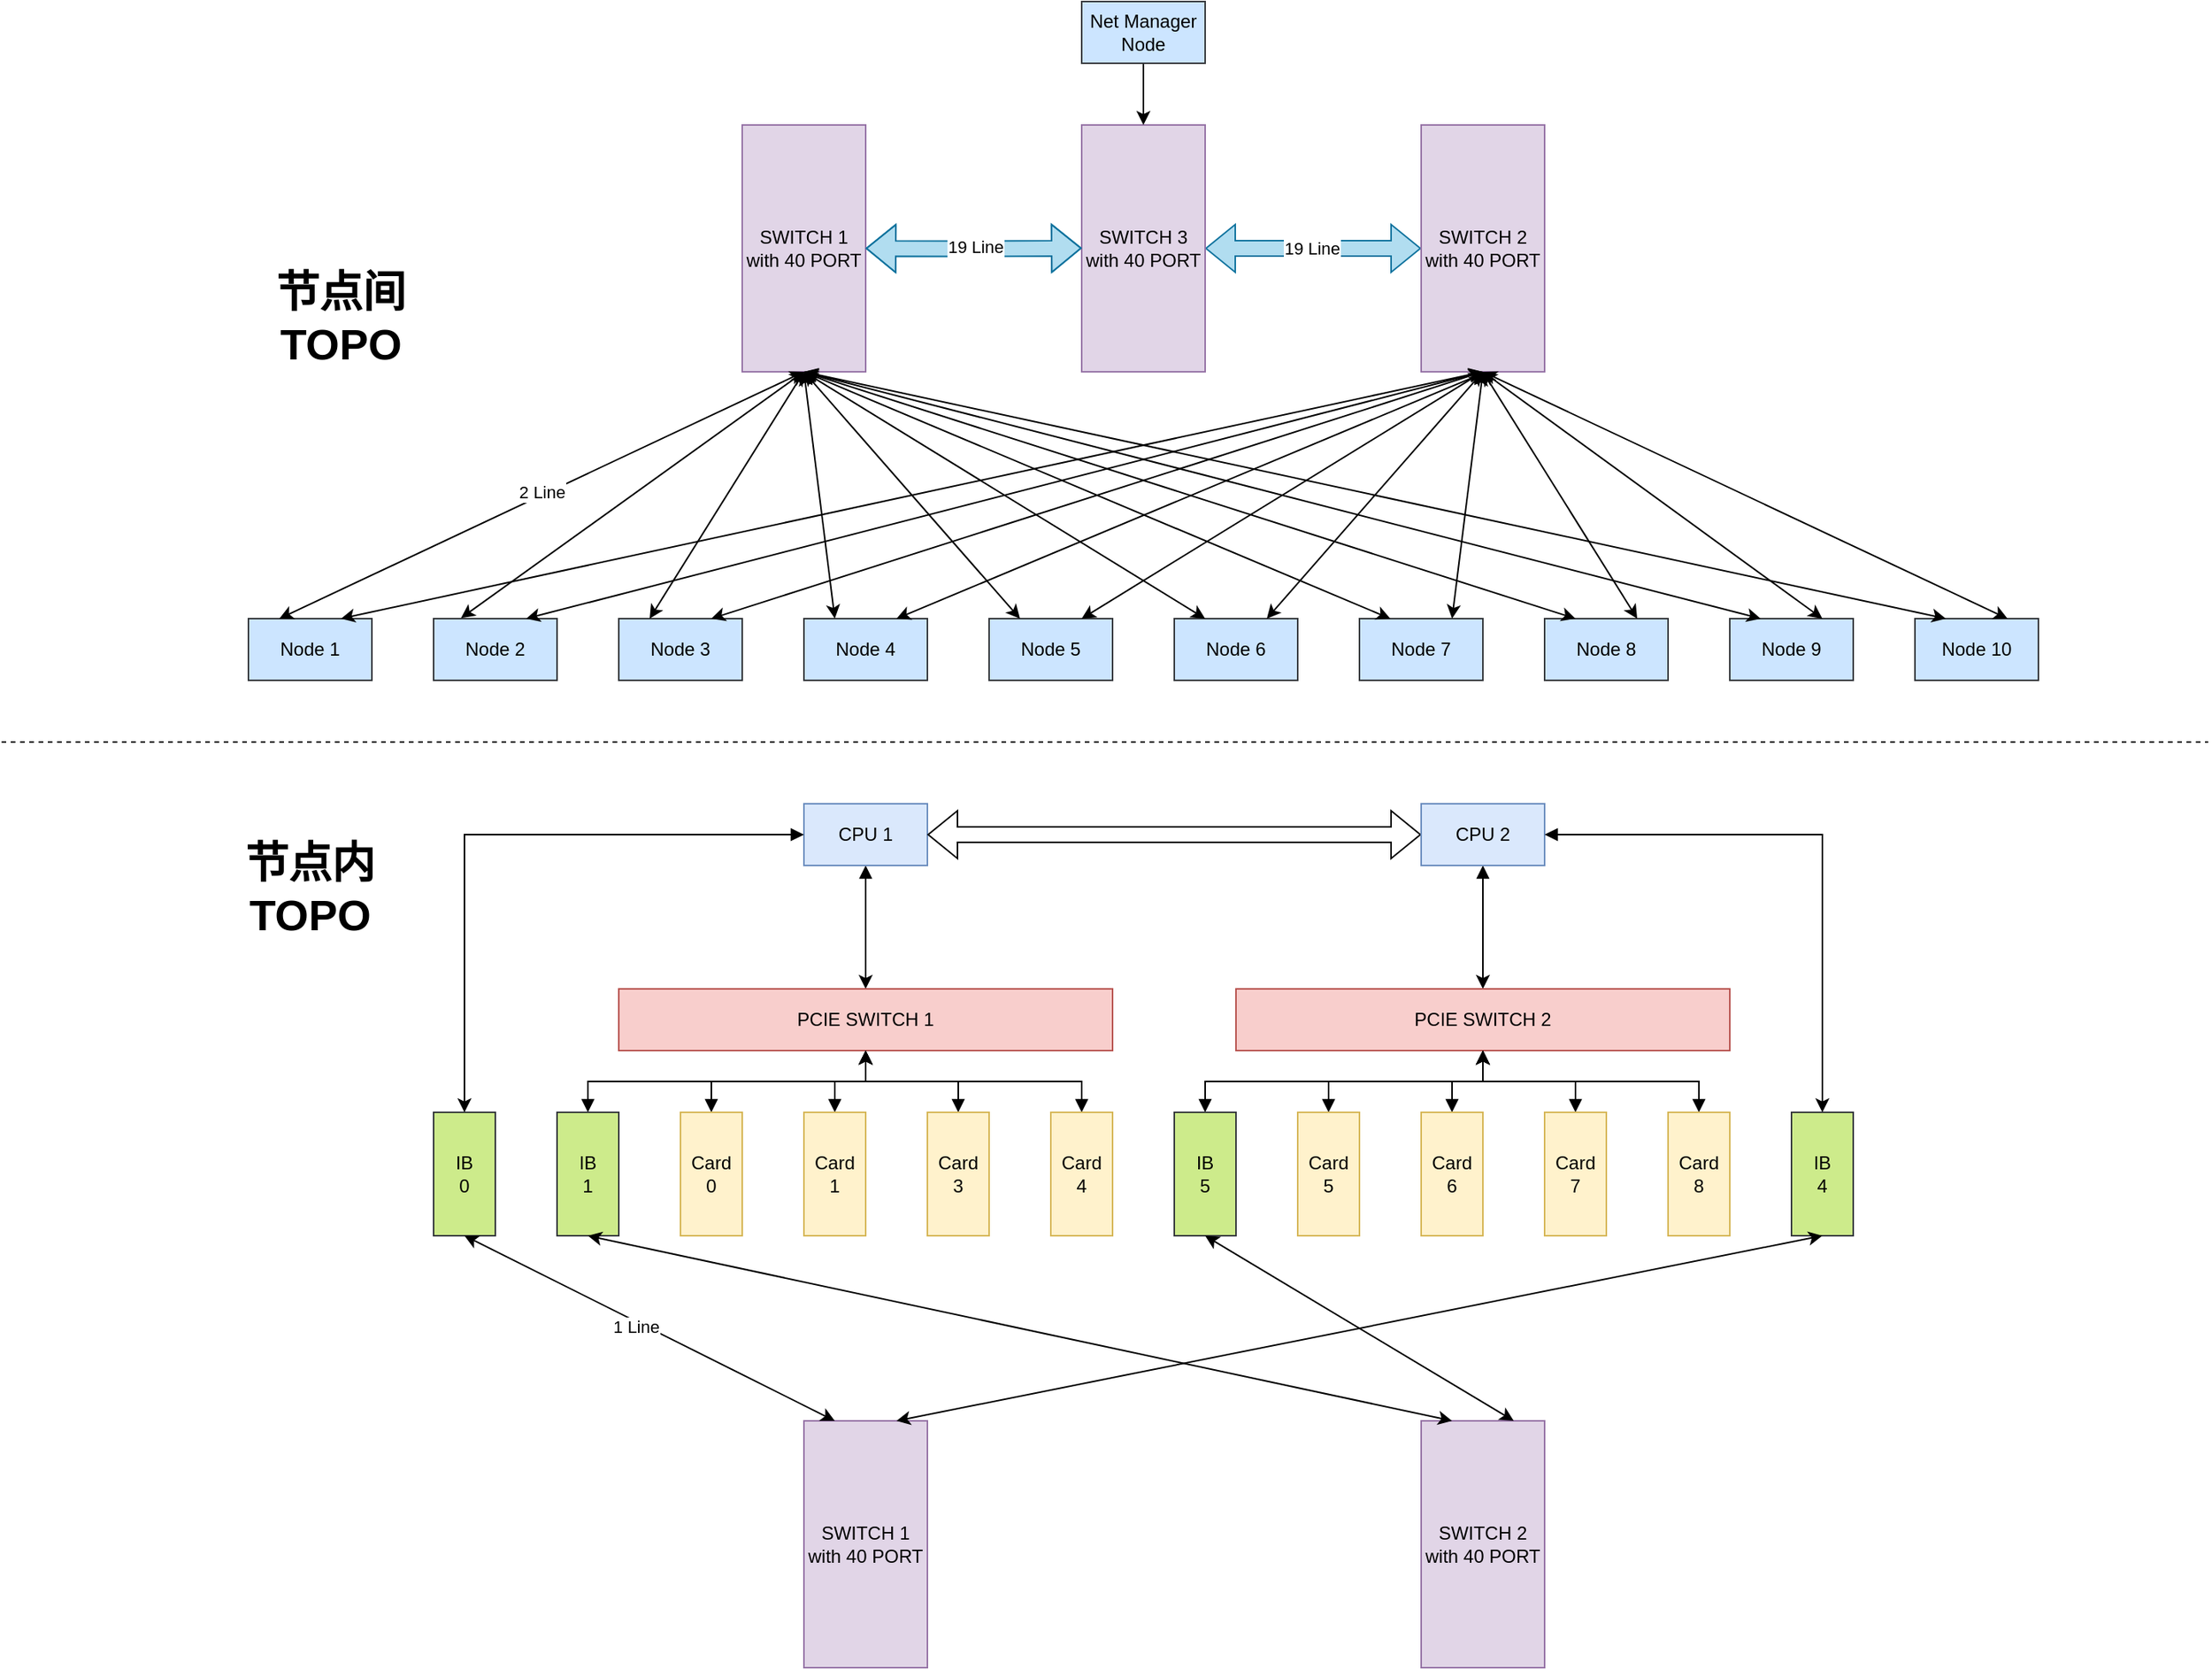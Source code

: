 <mxfile version="21.6.9" type="github">
  <diagram name="Page-1" id="We7jntTk1xdtihZDSqFv">
    <mxGraphModel dx="2924" dy="1150" grid="1" gridSize="10" guides="1" tooltips="1" connect="1" arrows="1" fold="1" page="1" pageScale="1" pageWidth="850" pageHeight="1100" math="0" shadow="0">
      <root>
        <mxCell id="0" />
        <mxCell id="1" parent="0" />
        <mxCell id="6E5yPgTEB-q1T4PbuA31-1" value="SWITCH 1&lt;br&gt;with 40 PORT" style="rounded=0;whiteSpace=wrap;html=1;fillColor=#e1d5e7;strokeColor=#9673a6;" parent="1" vertex="1">
          <mxGeometry x="120" y="80" width="80" height="160" as="geometry" />
        </mxCell>
        <mxCell id="6E5yPgTEB-q1T4PbuA31-34" value="" style="edgeStyle=orthogonalEdgeStyle;rounded=0;orthogonalLoop=1;jettySize=auto;html=1;shape=flexArrow;startArrow=block;fillColor=#b1ddf0;strokeColor=#10739e;" parent="1" source="6E5yPgTEB-q1T4PbuA31-2" target="6E5yPgTEB-q1T4PbuA31-32" edge="1">
          <mxGeometry relative="1" as="geometry" />
        </mxCell>
        <mxCell id="6E5yPgTEB-q1T4PbuA31-38" value="19 Line" style="edgeLabel;html=1;align=center;verticalAlign=middle;resizable=0;points=[];" parent="6E5yPgTEB-q1T4PbuA31-34" vertex="1" connectable="0">
          <mxGeometry x="0.02" relative="1" as="geometry">
            <mxPoint as="offset" />
          </mxGeometry>
        </mxCell>
        <mxCell id="6E5yPgTEB-q1T4PbuA31-2" value="SWITCH 2&lt;br&gt;with 40 PORT" style="rounded=0;whiteSpace=wrap;html=1;fillColor=#e1d5e7;strokeColor=#9673a6;" parent="1" vertex="1">
          <mxGeometry x="560" y="80" width="80" height="160" as="geometry" />
        </mxCell>
        <mxCell id="6E5yPgTEB-q1T4PbuA31-3" value="Node 3" style="rounded=0;whiteSpace=wrap;html=1;fillColor=#cce5ff;strokeColor=#36393d;" parent="1" vertex="1">
          <mxGeometry x="40" y="400" width="80" height="40" as="geometry" />
        </mxCell>
        <mxCell id="6E5yPgTEB-q1T4PbuA31-4" value="Node 4" style="rounded=0;whiteSpace=wrap;html=1;fillColor=#cce5ff;strokeColor=#36393d;" parent="1" vertex="1">
          <mxGeometry x="160" y="400" width="80" height="40" as="geometry" />
        </mxCell>
        <mxCell id="6E5yPgTEB-q1T4PbuA31-5" value="Node 5" style="rounded=0;whiteSpace=wrap;html=1;fillColor=#cce5ff;strokeColor=#36393d;" parent="1" vertex="1">
          <mxGeometry x="280" y="400" width="80" height="40" as="geometry" />
        </mxCell>
        <mxCell id="6E5yPgTEB-q1T4PbuA31-6" value="Node 6" style="rounded=0;whiteSpace=wrap;html=1;fillColor=#cce5ff;strokeColor=#36393d;" parent="1" vertex="1">
          <mxGeometry x="400" y="400" width="80" height="40" as="geometry" />
        </mxCell>
        <mxCell id="6E5yPgTEB-q1T4PbuA31-7" value="Node 8" style="rounded=0;whiteSpace=wrap;html=1;fillColor=#cce5ff;strokeColor=#36393d;" parent="1" vertex="1">
          <mxGeometry x="640" y="400" width="80" height="40" as="geometry" />
        </mxCell>
        <mxCell id="6E5yPgTEB-q1T4PbuA31-8" value="Node 7" style="rounded=0;whiteSpace=wrap;html=1;fillColor=#cce5ff;strokeColor=#36393d;" parent="1" vertex="1">
          <mxGeometry x="520" y="400" width="80" height="40" as="geometry" />
        </mxCell>
        <mxCell id="6E5yPgTEB-q1T4PbuA31-9" value="Node 2" style="rounded=0;whiteSpace=wrap;html=1;fillColor=#cce5ff;strokeColor=#36393d;" parent="1" vertex="1">
          <mxGeometry x="-80" y="400" width="80" height="40" as="geometry" />
        </mxCell>
        <mxCell id="6E5yPgTEB-q1T4PbuA31-10" value="Node 1" style="rounded=0;whiteSpace=wrap;html=1;fillColor=#cce5ff;strokeColor=#36393d;" parent="1" vertex="1">
          <mxGeometry x="-200" y="400" width="80" height="40" as="geometry" />
        </mxCell>
        <mxCell id="6E5yPgTEB-q1T4PbuA31-11" value="Node 9" style="rounded=0;whiteSpace=wrap;html=1;fillColor=#cce5ff;strokeColor=#36393d;" parent="1" vertex="1">
          <mxGeometry x="760" y="400" width="80" height="40" as="geometry" />
        </mxCell>
        <mxCell id="6E5yPgTEB-q1T4PbuA31-12" value="Node 10" style="rounded=0;whiteSpace=wrap;html=1;fillColor=#cce5ff;strokeColor=#36393d;" parent="1" vertex="1">
          <mxGeometry x="880" y="400" width="80" height="40" as="geometry" />
        </mxCell>
        <mxCell id="6E5yPgTEB-q1T4PbuA31-13" value="" style="endArrow=classic;startArrow=classic;html=1;rounded=0;exitX=0.25;exitY=0;exitDx=0;exitDy=0;entryX=0.5;entryY=1;entryDx=0;entryDy=0;" parent="1" source="6E5yPgTEB-q1T4PbuA31-10" target="6E5yPgTEB-q1T4PbuA31-1" edge="1">
          <mxGeometry width="50" height="50" relative="1" as="geometry">
            <mxPoint x="180" y="340" as="sourcePoint" />
            <mxPoint x="230" y="290" as="targetPoint" />
          </mxGeometry>
        </mxCell>
        <mxCell id="6E5yPgTEB-q1T4PbuA31-99" value="2 Line" style="edgeLabel;html=1;align=center;verticalAlign=middle;resizable=0;points=[];" parent="6E5yPgTEB-q1T4PbuA31-13" vertex="1" connectable="0">
          <mxGeometry x="0.002" y="2" relative="1" as="geometry">
            <mxPoint as="offset" />
          </mxGeometry>
        </mxCell>
        <mxCell id="6E5yPgTEB-q1T4PbuA31-14" value="" style="endArrow=classic;startArrow=classic;html=1;rounded=0;entryX=0.5;entryY=1;entryDx=0;entryDy=0;exitX=0.75;exitY=0;exitDx=0;exitDy=0;" parent="1" source="6E5yPgTEB-q1T4PbuA31-10" target="6E5yPgTEB-q1T4PbuA31-2" edge="1">
          <mxGeometry width="50" height="50" relative="1" as="geometry">
            <mxPoint x="-110" y="390" as="sourcePoint" />
            <mxPoint x="230" y="290" as="targetPoint" />
          </mxGeometry>
        </mxCell>
        <mxCell id="6E5yPgTEB-q1T4PbuA31-15" value="" style="endArrow=classic;startArrow=classic;html=1;rounded=0;exitX=0.222;exitY=-0.008;exitDx=0;exitDy=0;entryX=0.5;entryY=1;entryDx=0;entryDy=0;exitPerimeter=0;" parent="1" source="6E5yPgTEB-q1T4PbuA31-9" target="6E5yPgTEB-q1T4PbuA31-1" edge="1">
          <mxGeometry width="50" height="50" relative="1" as="geometry">
            <mxPoint x="-170" y="410" as="sourcePoint" />
            <mxPoint x="230" y="290" as="targetPoint" />
          </mxGeometry>
        </mxCell>
        <mxCell id="6E5yPgTEB-q1T4PbuA31-17" value="" style="endArrow=classic;startArrow=classic;html=1;rounded=0;exitX=0.75;exitY=0;exitDx=0;exitDy=0;entryX=0.5;entryY=1;entryDx=0;entryDy=0;" parent="1" source="6E5yPgTEB-q1T4PbuA31-9" target="6E5yPgTEB-q1T4PbuA31-2" edge="1">
          <mxGeometry width="50" height="50" relative="1" as="geometry">
            <mxPoint x="-52" y="410" as="sourcePoint" />
            <mxPoint x="230" y="290" as="targetPoint" />
          </mxGeometry>
        </mxCell>
        <mxCell id="6E5yPgTEB-q1T4PbuA31-18" value="" style="endArrow=classic;startArrow=classic;html=1;rounded=0;exitX=0.25;exitY=0;exitDx=0;exitDy=0;entryX=0.5;entryY=1;entryDx=0;entryDy=0;" parent="1" source="6E5yPgTEB-q1T4PbuA31-3" target="6E5yPgTEB-q1T4PbuA31-1" edge="1">
          <mxGeometry width="50" height="50" relative="1" as="geometry">
            <mxPoint x="-52" y="410" as="sourcePoint" />
            <mxPoint x="230" y="290" as="targetPoint" />
          </mxGeometry>
        </mxCell>
        <mxCell id="6E5yPgTEB-q1T4PbuA31-19" value="" style="endArrow=classic;startArrow=classic;html=1;rounded=0;exitX=0.75;exitY=0;exitDx=0;exitDy=0;entryX=0.5;entryY=1;entryDx=0;entryDy=0;" parent="1" source="6E5yPgTEB-q1T4PbuA31-3" target="6E5yPgTEB-q1T4PbuA31-2" edge="1">
          <mxGeometry width="50" height="50" relative="1" as="geometry">
            <mxPoint x="70" y="410" as="sourcePoint" />
            <mxPoint x="230" y="290" as="targetPoint" />
          </mxGeometry>
        </mxCell>
        <mxCell id="6E5yPgTEB-q1T4PbuA31-20" value="" style="endArrow=classic;startArrow=classic;html=1;rounded=0;exitX=0.25;exitY=0;exitDx=0;exitDy=0;entryX=0.5;entryY=1;entryDx=0;entryDy=0;" parent="1" source="6E5yPgTEB-q1T4PbuA31-4" target="6E5yPgTEB-q1T4PbuA31-1" edge="1">
          <mxGeometry width="50" height="50" relative="1" as="geometry">
            <mxPoint x="110" y="410" as="sourcePoint" />
            <mxPoint x="550" y="290" as="targetPoint" />
          </mxGeometry>
        </mxCell>
        <mxCell id="6E5yPgTEB-q1T4PbuA31-21" value="" style="endArrow=classic;startArrow=classic;html=1;rounded=0;exitX=0.75;exitY=0;exitDx=0;exitDy=0;entryX=0.52;entryY=1.002;entryDx=0;entryDy=0;entryPerimeter=0;" parent="1" source="6E5yPgTEB-q1T4PbuA31-4" target="6E5yPgTEB-q1T4PbuA31-2" edge="1">
          <mxGeometry width="50" height="50" relative="1" as="geometry">
            <mxPoint x="190" y="410" as="sourcePoint" />
            <mxPoint x="230" y="290" as="targetPoint" />
          </mxGeometry>
        </mxCell>
        <mxCell id="6E5yPgTEB-q1T4PbuA31-22" value="" style="endArrow=classic;startArrow=classic;html=1;rounded=0;exitX=0.25;exitY=0;exitDx=0;exitDy=0;entryX=0.5;entryY=1;entryDx=0;entryDy=0;" parent="1" source="6E5yPgTEB-q1T4PbuA31-5" target="6E5yPgTEB-q1T4PbuA31-1" edge="1">
          <mxGeometry width="50" height="50" relative="1" as="geometry">
            <mxPoint x="230" y="410" as="sourcePoint" />
            <mxPoint x="230" y="290" as="targetPoint" />
          </mxGeometry>
        </mxCell>
        <mxCell id="6E5yPgTEB-q1T4PbuA31-23" value="" style="endArrow=classic;startArrow=classic;html=1;rounded=0;exitX=0.75;exitY=0;exitDx=0;exitDy=0;entryX=0.5;entryY=1;entryDx=0;entryDy=0;" parent="1" source="6E5yPgTEB-q1T4PbuA31-5" target="6E5yPgTEB-q1T4PbuA31-2" edge="1">
          <mxGeometry width="50" height="50" relative="1" as="geometry">
            <mxPoint x="310" y="410" as="sourcePoint" />
            <mxPoint x="230" y="290" as="targetPoint" />
          </mxGeometry>
        </mxCell>
        <mxCell id="6E5yPgTEB-q1T4PbuA31-24" value="" style="endArrow=classic;startArrow=classic;html=1;rounded=0;exitX=0.75;exitY=0;exitDx=0;exitDy=0;entryX=0.5;entryY=1;entryDx=0;entryDy=0;" parent="1" source="6E5yPgTEB-q1T4PbuA31-6" target="6E5yPgTEB-q1T4PbuA31-2" edge="1">
          <mxGeometry width="50" height="50" relative="1" as="geometry">
            <mxPoint x="350" y="410" as="sourcePoint" />
            <mxPoint x="550" y="290" as="targetPoint" />
          </mxGeometry>
        </mxCell>
        <mxCell id="6E5yPgTEB-q1T4PbuA31-25" value="" style="endArrow=classic;startArrow=classic;html=1;rounded=0;exitX=0.25;exitY=0;exitDx=0;exitDy=0;entryX=0.5;entryY=1;entryDx=0;entryDy=0;" parent="1" source="6E5yPgTEB-q1T4PbuA31-6" target="6E5yPgTEB-q1T4PbuA31-1" edge="1">
          <mxGeometry width="50" height="50" relative="1" as="geometry">
            <mxPoint x="472" y="409" as="sourcePoint" />
            <mxPoint x="550" y="290" as="targetPoint" />
          </mxGeometry>
        </mxCell>
        <mxCell id="6E5yPgTEB-q1T4PbuA31-26" value="" style="endArrow=classic;startArrow=classic;html=1;rounded=0;exitX=0.75;exitY=0;exitDx=0;exitDy=0;entryX=0.5;entryY=1;entryDx=0;entryDy=0;" parent="1" source="6E5yPgTEB-q1T4PbuA31-8" target="6E5yPgTEB-q1T4PbuA31-2" edge="1">
          <mxGeometry width="50" height="50" relative="1" as="geometry">
            <mxPoint x="470" y="410" as="sourcePoint" />
            <mxPoint x="550" y="290" as="targetPoint" />
          </mxGeometry>
        </mxCell>
        <mxCell id="6E5yPgTEB-q1T4PbuA31-27" value="" style="endArrow=classic;startArrow=classic;html=1;rounded=0;exitX=0.75;exitY=0;exitDx=0;exitDy=0;entryX=0.5;entryY=1;entryDx=0;entryDy=0;" parent="1" source="6E5yPgTEB-q1T4PbuA31-7" target="6E5yPgTEB-q1T4PbuA31-2" edge="1">
          <mxGeometry width="50" height="50" relative="1" as="geometry">
            <mxPoint x="590" y="410" as="sourcePoint" />
            <mxPoint x="550" y="290" as="targetPoint" />
          </mxGeometry>
        </mxCell>
        <mxCell id="6E5yPgTEB-q1T4PbuA31-28" value="" style="endArrow=classic;startArrow=classic;html=1;rounded=0;exitX=0.25;exitY=0;exitDx=0;exitDy=0;entryX=0.5;entryY=1;entryDx=0;entryDy=0;" parent="1" source="6E5yPgTEB-q1T4PbuA31-8" target="6E5yPgTEB-q1T4PbuA31-1" edge="1">
          <mxGeometry width="50" height="50" relative="1" as="geometry">
            <mxPoint x="710" y="410" as="sourcePoint" />
            <mxPoint x="550" y="290" as="targetPoint" />
          </mxGeometry>
        </mxCell>
        <mxCell id="6E5yPgTEB-q1T4PbuA31-29" value="" style="endArrow=classic;startArrow=classic;html=1;rounded=0;exitX=0.25;exitY=0;exitDx=0;exitDy=0;entryX=0.5;entryY=1;entryDx=0;entryDy=0;" parent="1" source="6E5yPgTEB-q1T4PbuA31-11" target="6E5yPgTEB-q1T4PbuA31-1" edge="1">
          <mxGeometry width="50" height="50" relative="1" as="geometry">
            <mxPoint x="550" y="410" as="sourcePoint" />
            <mxPoint x="230" y="290" as="targetPoint" />
          </mxGeometry>
        </mxCell>
        <mxCell id="6E5yPgTEB-q1T4PbuA31-30" value="" style="endArrow=classic;startArrow=classic;html=1;rounded=0;exitX=0.25;exitY=0;exitDx=0;exitDy=0;entryX=0.5;entryY=1;entryDx=0;entryDy=0;" parent="1" source="6E5yPgTEB-q1T4PbuA31-7" target="6E5yPgTEB-q1T4PbuA31-1" edge="1">
          <mxGeometry width="50" height="50" relative="1" as="geometry">
            <mxPoint x="790" y="410" as="sourcePoint" />
            <mxPoint x="230" y="290" as="targetPoint" />
          </mxGeometry>
        </mxCell>
        <mxCell id="6E5yPgTEB-q1T4PbuA31-31" value="" style="endArrow=classic;startArrow=classic;html=1;rounded=0;exitX=0.75;exitY=0;exitDx=0;exitDy=0;entryX=0.5;entryY=1;entryDx=0;entryDy=0;" parent="1" source="6E5yPgTEB-q1T4PbuA31-11" target="6E5yPgTEB-q1T4PbuA31-2" edge="1">
          <mxGeometry width="50" height="50" relative="1" as="geometry">
            <mxPoint x="670" y="410" as="sourcePoint" />
            <mxPoint x="230" y="290" as="targetPoint" />
          </mxGeometry>
        </mxCell>
        <mxCell id="6E5yPgTEB-q1T4PbuA31-32" value="SWITCH 3&lt;br&gt;with 40 PORT" style="rounded=0;whiteSpace=wrap;html=1;fillColor=#e1d5e7;strokeColor=#9673a6;" parent="1" vertex="1">
          <mxGeometry x="340" y="80" width="80" height="160" as="geometry" />
        </mxCell>
        <mxCell id="6E5yPgTEB-q1T4PbuA31-36" value="" style="edgeStyle=orthogonalEdgeStyle;rounded=0;orthogonalLoop=1;jettySize=auto;html=1;shape=flexArrow;startArrow=block;entryX=1;entryY=0.5;entryDx=0;entryDy=0;fillColor=#b1ddf0;strokeColor=#10739e;" parent="1" target="6E5yPgTEB-q1T4PbuA31-1" edge="1">
          <mxGeometry relative="1" as="geometry">
            <mxPoint x="340" y="159.82" as="sourcePoint" />
            <mxPoint x="260" y="159.82" as="targetPoint" />
          </mxGeometry>
        </mxCell>
        <mxCell id="6E5yPgTEB-q1T4PbuA31-37" value="19 Line" style="edgeLabel;html=1;align=center;verticalAlign=middle;resizable=0;points=[];" parent="6E5yPgTEB-q1T4PbuA31-36" vertex="1" connectable="0">
          <mxGeometry x="-0.006" y="-2" relative="1" as="geometry">
            <mxPoint as="offset" />
          </mxGeometry>
        </mxCell>
        <mxCell id="6E5yPgTEB-q1T4PbuA31-39" value="" style="endArrow=classic;startArrow=classic;html=1;rounded=0;exitX=0.75;exitY=0;exitDx=0;exitDy=0;entryX=0.5;entryY=1;entryDx=0;entryDy=0;" parent="1" source="6E5yPgTEB-q1T4PbuA31-12" target="6E5yPgTEB-q1T4PbuA31-2" edge="1">
          <mxGeometry width="50" height="50" relative="1" as="geometry">
            <mxPoint x="830" y="410" as="sourcePoint" />
            <mxPoint x="610" y="250" as="targetPoint" />
          </mxGeometry>
        </mxCell>
        <mxCell id="6E5yPgTEB-q1T4PbuA31-40" value="" style="endArrow=classic;startArrow=classic;html=1;rounded=0;exitX=0.25;exitY=0;exitDx=0;exitDy=0;entryX=0.5;entryY=1;entryDx=0;entryDy=0;" parent="1" source="6E5yPgTEB-q1T4PbuA31-12" target="6E5yPgTEB-q1T4PbuA31-1" edge="1">
          <mxGeometry width="50" height="50" relative="1" as="geometry">
            <mxPoint x="950" y="410" as="sourcePoint" />
            <mxPoint x="610" y="250" as="targetPoint" />
          </mxGeometry>
        </mxCell>
        <mxCell id="6E5yPgTEB-q1T4PbuA31-46" value="" style="edgeStyle=orthogonalEdgeStyle;rounded=0;orthogonalLoop=1;jettySize=auto;html=1;startArrow=block;startFill=1;" parent="1" source="6E5yPgTEB-q1T4PbuA31-41" target="6E5yPgTEB-q1T4PbuA31-44" edge="1">
          <mxGeometry relative="1" as="geometry" />
        </mxCell>
        <mxCell id="6E5yPgTEB-q1T4PbuA31-41" value="CPU 1" style="rounded=0;whiteSpace=wrap;html=1;fillColor=#dae8fc;strokeColor=#6c8ebf;" parent="1" vertex="1">
          <mxGeometry x="160" y="520" width="80" height="40" as="geometry" />
        </mxCell>
        <mxCell id="6E5yPgTEB-q1T4PbuA31-43" value="" style="edgeStyle=orthogonalEdgeStyle;rounded=0;orthogonalLoop=1;jettySize=auto;html=1;shape=flexArrow;endArrow=block;startArrow=block;" parent="1" source="6E5yPgTEB-q1T4PbuA31-42" target="6E5yPgTEB-q1T4PbuA31-41" edge="1">
          <mxGeometry relative="1" as="geometry" />
        </mxCell>
        <mxCell id="6E5yPgTEB-q1T4PbuA31-47" value="" style="edgeStyle=orthogonalEdgeStyle;rounded=0;orthogonalLoop=1;jettySize=auto;html=1;startArrow=block;startFill=1;" parent="1" source="6E5yPgTEB-q1T4PbuA31-42" target="6E5yPgTEB-q1T4PbuA31-45" edge="1">
          <mxGeometry relative="1" as="geometry" />
        </mxCell>
        <mxCell id="6E5yPgTEB-q1T4PbuA31-42" value="CPU 2" style="rounded=0;whiteSpace=wrap;html=1;fillColor=#dae8fc;strokeColor=#6c8ebf;" parent="1" vertex="1">
          <mxGeometry x="560" y="520" width="80" height="40" as="geometry" />
        </mxCell>
        <mxCell id="6E5yPgTEB-q1T4PbuA31-44" value="PCIE SWITCH 1" style="rounded=0;whiteSpace=wrap;html=1;fillColor=#f8cecc;strokeColor=#b85450;" parent="1" vertex="1">
          <mxGeometry x="40" y="640" width="320" height="40" as="geometry" />
        </mxCell>
        <mxCell id="6E5yPgTEB-q1T4PbuA31-45" value="PCIE SWITCH 2" style="rounded=0;whiteSpace=wrap;html=1;fillColor=#f8cecc;strokeColor=#b85450;" parent="1" vertex="1">
          <mxGeometry x="440" y="640" width="320" height="40" as="geometry" />
        </mxCell>
        <mxCell id="6E5yPgTEB-q1T4PbuA31-53" value="" style="edgeStyle=orthogonalEdgeStyle;rounded=0;orthogonalLoop=1;jettySize=auto;html=1;startArrow=block;startFill=1;" parent="1" source="6E5yPgTEB-q1T4PbuA31-48" target="6E5yPgTEB-q1T4PbuA31-44" edge="1">
          <mxGeometry relative="1" as="geometry" />
        </mxCell>
        <mxCell id="6E5yPgTEB-q1T4PbuA31-48" value="Card&lt;br&gt;0" style="rounded=0;whiteSpace=wrap;html=1;fillColor=#fff2cc;strokeColor=#d6b656;" parent="1" vertex="1">
          <mxGeometry x="80" y="720" width="40" height="80" as="geometry" />
        </mxCell>
        <mxCell id="6E5yPgTEB-q1T4PbuA31-54" value="" style="edgeStyle=orthogonalEdgeStyle;rounded=0;orthogonalLoop=1;jettySize=auto;html=1;startArrow=block;startFill=1;" parent="1" source="6E5yPgTEB-q1T4PbuA31-49" target="6E5yPgTEB-q1T4PbuA31-44" edge="1">
          <mxGeometry relative="1" as="geometry" />
        </mxCell>
        <mxCell id="6E5yPgTEB-q1T4PbuA31-49" value="Card&lt;br style=&quot;border-color: var(--border-color);&quot;&gt;1" style="rounded=0;whiteSpace=wrap;html=1;fillColor=#fff2cc;strokeColor=#d6b656;" parent="1" vertex="1">
          <mxGeometry x="160" y="720" width="40" height="80" as="geometry" />
        </mxCell>
        <mxCell id="6E5yPgTEB-q1T4PbuA31-55" value="" style="edgeStyle=orthogonalEdgeStyle;rounded=0;orthogonalLoop=1;jettySize=auto;html=1;startArrow=block;startFill=1;" parent="1" source="6E5yPgTEB-q1T4PbuA31-50" target="6E5yPgTEB-q1T4PbuA31-44" edge="1">
          <mxGeometry relative="1" as="geometry" />
        </mxCell>
        <mxCell id="6E5yPgTEB-q1T4PbuA31-50" value="Card&lt;br style=&quot;border-color: var(--border-color);&quot;&gt;3" style="rounded=0;whiteSpace=wrap;html=1;fillColor=#fff2cc;strokeColor=#d6b656;" parent="1" vertex="1">
          <mxGeometry x="240" y="720" width="40" height="80" as="geometry" />
        </mxCell>
        <mxCell id="6E5yPgTEB-q1T4PbuA31-56" value="" style="edgeStyle=orthogonalEdgeStyle;rounded=0;orthogonalLoop=1;jettySize=auto;html=1;startArrow=block;startFill=1;" parent="1" source="6E5yPgTEB-q1T4PbuA31-51" target="6E5yPgTEB-q1T4PbuA31-44" edge="1">
          <mxGeometry relative="1" as="geometry" />
        </mxCell>
        <mxCell id="6E5yPgTEB-q1T4PbuA31-51" value="Card&lt;br style=&quot;border-color: var(--border-color);&quot;&gt;4" style="rounded=0;whiteSpace=wrap;html=1;fillColor=#fff2cc;strokeColor=#d6b656;" parent="1" vertex="1">
          <mxGeometry x="320" y="720" width="40" height="80" as="geometry" />
        </mxCell>
        <mxCell id="6E5yPgTEB-q1T4PbuA31-85" value="" style="edgeStyle=orthogonalEdgeStyle;rounded=0;orthogonalLoop=1;jettySize=auto;html=1;startArrow=block;startFill=1;" parent="1" source="6E5yPgTEB-q1T4PbuA31-52" target="6E5yPgTEB-q1T4PbuA31-44" edge="1">
          <mxGeometry relative="1" as="geometry" />
        </mxCell>
        <mxCell id="6E5yPgTEB-q1T4PbuA31-52" value="IB&lt;br&gt;1" style="rounded=0;whiteSpace=wrap;html=1;fillColor=#cdeb8b;strokeColor=#36393d;" parent="1" vertex="1">
          <mxGeometry y="720" width="40" height="80" as="geometry" />
        </mxCell>
        <mxCell id="6E5yPgTEB-q1T4PbuA31-81" value="" style="edgeStyle=orthogonalEdgeStyle;rounded=0;orthogonalLoop=1;jettySize=auto;html=1;startArrow=block;startFill=1;" parent="1" source="6E5yPgTEB-q1T4PbuA31-75" target="6E5yPgTEB-q1T4PbuA31-45" edge="1">
          <mxGeometry relative="1" as="geometry" />
        </mxCell>
        <mxCell id="6E5yPgTEB-q1T4PbuA31-75" value="Card&lt;br style=&quot;border-color: var(--border-color);&quot;&gt;5" style="rounded=0;whiteSpace=wrap;html=1;fillColor=#fff2cc;strokeColor=#d6b656;" parent="1" vertex="1">
          <mxGeometry x="480" y="720" width="40" height="80" as="geometry" />
        </mxCell>
        <mxCell id="6E5yPgTEB-q1T4PbuA31-82" value="" style="edgeStyle=orthogonalEdgeStyle;rounded=0;orthogonalLoop=1;jettySize=auto;html=1;startArrow=block;startFill=1;" parent="1" source="6E5yPgTEB-q1T4PbuA31-76" target="6E5yPgTEB-q1T4PbuA31-45" edge="1">
          <mxGeometry relative="1" as="geometry" />
        </mxCell>
        <mxCell id="6E5yPgTEB-q1T4PbuA31-76" value="Card&lt;br style=&quot;border-color: var(--border-color);&quot;&gt;6" style="rounded=0;whiteSpace=wrap;html=1;fillColor=#fff2cc;strokeColor=#d6b656;" parent="1" vertex="1">
          <mxGeometry x="560" y="720" width="40" height="80" as="geometry" />
        </mxCell>
        <mxCell id="6E5yPgTEB-q1T4PbuA31-83" value="" style="edgeStyle=orthogonalEdgeStyle;rounded=0;orthogonalLoop=1;jettySize=auto;html=1;startArrow=block;startFill=1;" parent="1" source="6E5yPgTEB-q1T4PbuA31-77" target="6E5yPgTEB-q1T4PbuA31-45" edge="1">
          <mxGeometry relative="1" as="geometry" />
        </mxCell>
        <mxCell id="6E5yPgTEB-q1T4PbuA31-77" value="Card&lt;br style=&quot;border-color: var(--border-color);&quot;&gt;7" style="rounded=0;whiteSpace=wrap;html=1;fillColor=#fff2cc;strokeColor=#d6b656;" parent="1" vertex="1">
          <mxGeometry x="640" y="720" width="40" height="80" as="geometry" />
        </mxCell>
        <mxCell id="6E5yPgTEB-q1T4PbuA31-84" value="" style="edgeStyle=orthogonalEdgeStyle;rounded=0;orthogonalLoop=1;jettySize=auto;html=1;startArrow=block;startFill=1;" parent="1" source="6E5yPgTEB-q1T4PbuA31-78" target="6E5yPgTEB-q1T4PbuA31-45" edge="1">
          <mxGeometry relative="1" as="geometry" />
        </mxCell>
        <mxCell id="6E5yPgTEB-q1T4PbuA31-78" value="Card&lt;br style=&quot;border-color: var(--border-color);&quot;&gt;8" style="rounded=0;whiteSpace=wrap;html=1;fillColor=#fff2cc;strokeColor=#d6b656;" parent="1" vertex="1">
          <mxGeometry x="720" y="720" width="40" height="80" as="geometry" />
        </mxCell>
        <mxCell id="6E5yPgTEB-q1T4PbuA31-80" value="" style="edgeStyle=orthogonalEdgeStyle;rounded=0;orthogonalLoop=1;jettySize=auto;html=1;startArrow=block;startFill=1;" parent="1" source="6E5yPgTEB-q1T4PbuA31-79" target="6E5yPgTEB-q1T4PbuA31-45" edge="1">
          <mxGeometry relative="1" as="geometry" />
        </mxCell>
        <mxCell id="6E5yPgTEB-q1T4PbuA31-79" value="IB&lt;br&gt;5" style="rounded=0;whiteSpace=wrap;html=1;fillColor=#cdeb8b;strokeColor=#36393d;" parent="1" vertex="1">
          <mxGeometry x="400" y="720" width="40" height="80" as="geometry" />
        </mxCell>
        <mxCell id="6E5yPgTEB-q1T4PbuA31-86" value="IB&lt;br&gt;0" style="rounded=0;whiteSpace=wrap;html=1;fillColor=#cdeb8b;strokeColor=#36393d;" parent="1" vertex="1">
          <mxGeometry x="-80" y="720" width="40" height="80" as="geometry" />
        </mxCell>
        <mxCell id="6E5yPgTEB-q1T4PbuA31-87" value="" style="edgeStyle=orthogonalEdgeStyle;rounded=0;orthogonalLoop=1;jettySize=auto;html=1;exitX=0;exitY=0.5;exitDx=0;exitDy=0;entryX=0.5;entryY=0;entryDx=0;entryDy=0;startArrow=block;startFill=1;" parent="1" source="6E5yPgTEB-q1T4PbuA31-41" target="6E5yPgTEB-q1T4PbuA31-86" edge="1">
          <mxGeometry relative="1" as="geometry">
            <mxPoint x="210" y="570" as="sourcePoint" />
            <mxPoint x="210" y="650" as="targetPoint" />
          </mxGeometry>
        </mxCell>
        <mxCell id="6E5yPgTEB-q1T4PbuA31-90" value="IB&lt;br&gt;4" style="rounded=0;whiteSpace=wrap;html=1;fillColor=#cdeb8b;strokeColor=#36393d;" parent="1" vertex="1">
          <mxGeometry x="800" y="720" width="40" height="80" as="geometry" />
        </mxCell>
        <mxCell id="6E5yPgTEB-q1T4PbuA31-91" value="" style="edgeStyle=orthogonalEdgeStyle;rounded=0;orthogonalLoop=1;jettySize=auto;html=1;exitX=1;exitY=0.5;exitDx=0;exitDy=0;entryX=0.5;entryY=0;entryDx=0;entryDy=0;startArrow=block;startFill=1;" parent="1" source="6E5yPgTEB-q1T4PbuA31-42" target="6E5yPgTEB-q1T4PbuA31-90" edge="1">
          <mxGeometry relative="1" as="geometry">
            <mxPoint x="1000" y="540" as="sourcePoint" />
            <mxPoint x="1050" y="650" as="targetPoint" />
          </mxGeometry>
        </mxCell>
        <mxCell id="6E5yPgTEB-q1T4PbuA31-92" value="SWITCH 1&lt;br&gt;with 40 PORT" style="rounded=0;whiteSpace=wrap;html=1;fillColor=#e1d5e7;strokeColor=#9673a6;" parent="1" vertex="1">
          <mxGeometry x="160" y="920" width="80" height="160" as="geometry" />
        </mxCell>
        <mxCell id="6E5yPgTEB-q1T4PbuA31-93" value="SWITCH 2&lt;br&gt;with 40 PORT" style="rounded=0;whiteSpace=wrap;html=1;fillColor=#e1d5e7;strokeColor=#9673a6;" parent="1" vertex="1">
          <mxGeometry x="560" y="920" width="80" height="160" as="geometry" />
        </mxCell>
        <mxCell id="6E5yPgTEB-q1T4PbuA31-94" value="" style="endArrow=classic;startArrow=classic;html=1;rounded=0;exitX=0.5;exitY=1;exitDx=0;exitDy=0;entryX=0.25;entryY=0;entryDx=0;entryDy=0;" parent="1" source="6E5yPgTEB-q1T4PbuA31-86" target="6E5yPgTEB-q1T4PbuA31-92" edge="1">
          <mxGeometry width="50" height="50" relative="1" as="geometry">
            <mxPoint x="-40" y="860" as="sourcePoint" />
            <mxPoint x="182" y="700" as="targetPoint" />
          </mxGeometry>
        </mxCell>
        <mxCell id="6E5yPgTEB-q1T4PbuA31-100" value="1 Line" style="edgeLabel;html=1;align=center;verticalAlign=middle;resizable=0;points=[];" parent="6E5yPgTEB-q1T4PbuA31-94" vertex="1" connectable="0">
          <mxGeometry x="-0.067" y="-3" relative="1" as="geometry">
            <mxPoint as="offset" />
          </mxGeometry>
        </mxCell>
        <mxCell id="6E5yPgTEB-q1T4PbuA31-95" value="" style="endArrow=classic;startArrow=classic;html=1;rounded=0;exitX=0.5;exitY=1;exitDx=0;exitDy=0;entryX=0.75;entryY=0;entryDx=0;entryDy=0;" parent="1" source="6E5yPgTEB-q1T4PbuA31-90" target="6E5yPgTEB-q1T4PbuA31-92" edge="1">
          <mxGeometry width="50" height="50" relative="1" as="geometry">
            <mxPoint x="-50" y="810" as="sourcePoint" />
            <mxPoint x="230" y="930" as="targetPoint" />
          </mxGeometry>
        </mxCell>
        <mxCell id="6E5yPgTEB-q1T4PbuA31-96" value="" style="endArrow=classic;startArrow=classic;html=1;rounded=0;exitX=0.5;exitY=1;exitDx=0;exitDy=0;entryX=0.25;entryY=0;entryDx=0;entryDy=0;" parent="1" source="6E5yPgTEB-q1T4PbuA31-52" target="6E5yPgTEB-q1T4PbuA31-93" edge="1">
          <mxGeometry width="50" height="50" relative="1" as="geometry">
            <mxPoint x="-50" y="810" as="sourcePoint" />
            <mxPoint x="230" y="930" as="targetPoint" />
          </mxGeometry>
        </mxCell>
        <mxCell id="6E5yPgTEB-q1T4PbuA31-97" value="" style="endArrow=classic;startArrow=classic;html=1;rounded=0;exitX=0.5;exitY=1;exitDx=0;exitDy=0;entryX=0.75;entryY=0;entryDx=0;entryDy=0;" parent="1" source="6E5yPgTEB-q1T4PbuA31-79" target="6E5yPgTEB-q1T4PbuA31-93" edge="1">
          <mxGeometry width="50" height="50" relative="1" as="geometry">
            <mxPoint x="30" y="810" as="sourcePoint" />
            <mxPoint x="470" y="930" as="targetPoint" />
          </mxGeometry>
        </mxCell>
        <mxCell id="6E5yPgTEB-q1T4PbuA31-98" value="" style="endArrow=none;dashed=1;html=1;rounded=0;" parent="1" edge="1">
          <mxGeometry width="50" height="50" relative="1" as="geometry">
            <mxPoint x="-360" y="480" as="sourcePoint" />
            <mxPoint x="1070" y="480" as="targetPoint" />
          </mxGeometry>
        </mxCell>
        <mxCell id="6E5yPgTEB-q1T4PbuA31-102" value="" style="edgeStyle=orthogonalEdgeStyle;rounded=0;orthogonalLoop=1;jettySize=auto;html=1;" parent="1" source="6E5yPgTEB-q1T4PbuA31-101" target="6E5yPgTEB-q1T4PbuA31-32" edge="1">
          <mxGeometry relative="1" as="geometry" />
        </mxCell>
        <mxCell id="6E5yPgTEB-q1T4PbuA31-101" value="Net Manager&lt;br&gt;Node" style="rounded=0;whiteSpace=wrap;html=1;fillColor=#cce5ff;strokeColor=#36393d;" parent="1" vertex="1">
          <mxGeometry x="340" width="80" height="40" as="geometry" />
        </mxCell>
        <mxCell id="siIDXs2Unqg4Ty6wmdi5-1" value="&lt;font style=&quot;font-size: 28px;&quot;&gt;&lt;b&gt;节点间TOPO&lt;/b&gt;&lt;/font&gt;" style="text;html=1;strokeColor=none;fillColor=none;align=center;verticalAlign=middle;whiteSpace=wrap;rounded=0;" vertex="1" parent="1">
          <mxGeometry x="-210" y="190" width="140" height="30" as="geometry" />
        </mxCell>
        <mxCell id="siIDXs2Unqg4Ty6wmdi5-2" value="&lt;font style=&quot;font-size: 28px;&quot;&gt;&lt;b&gt;节点内&lt;br&gt;TOPO&lt;/b&gt;&lt;/font&gt;" style="text;html=1;strokeColor=none;fillColor=none;align=center;verticalAlign=middle;whiteSpace=wrap;rounded=0;" vertex="1" parent="1">
          <mxGeometry x="-230" y="560" width="140" height="30" as="geometry" />
        </mxCell>
      </root>
    </mxGraphModel>
  </diagram>
</mxfile>

